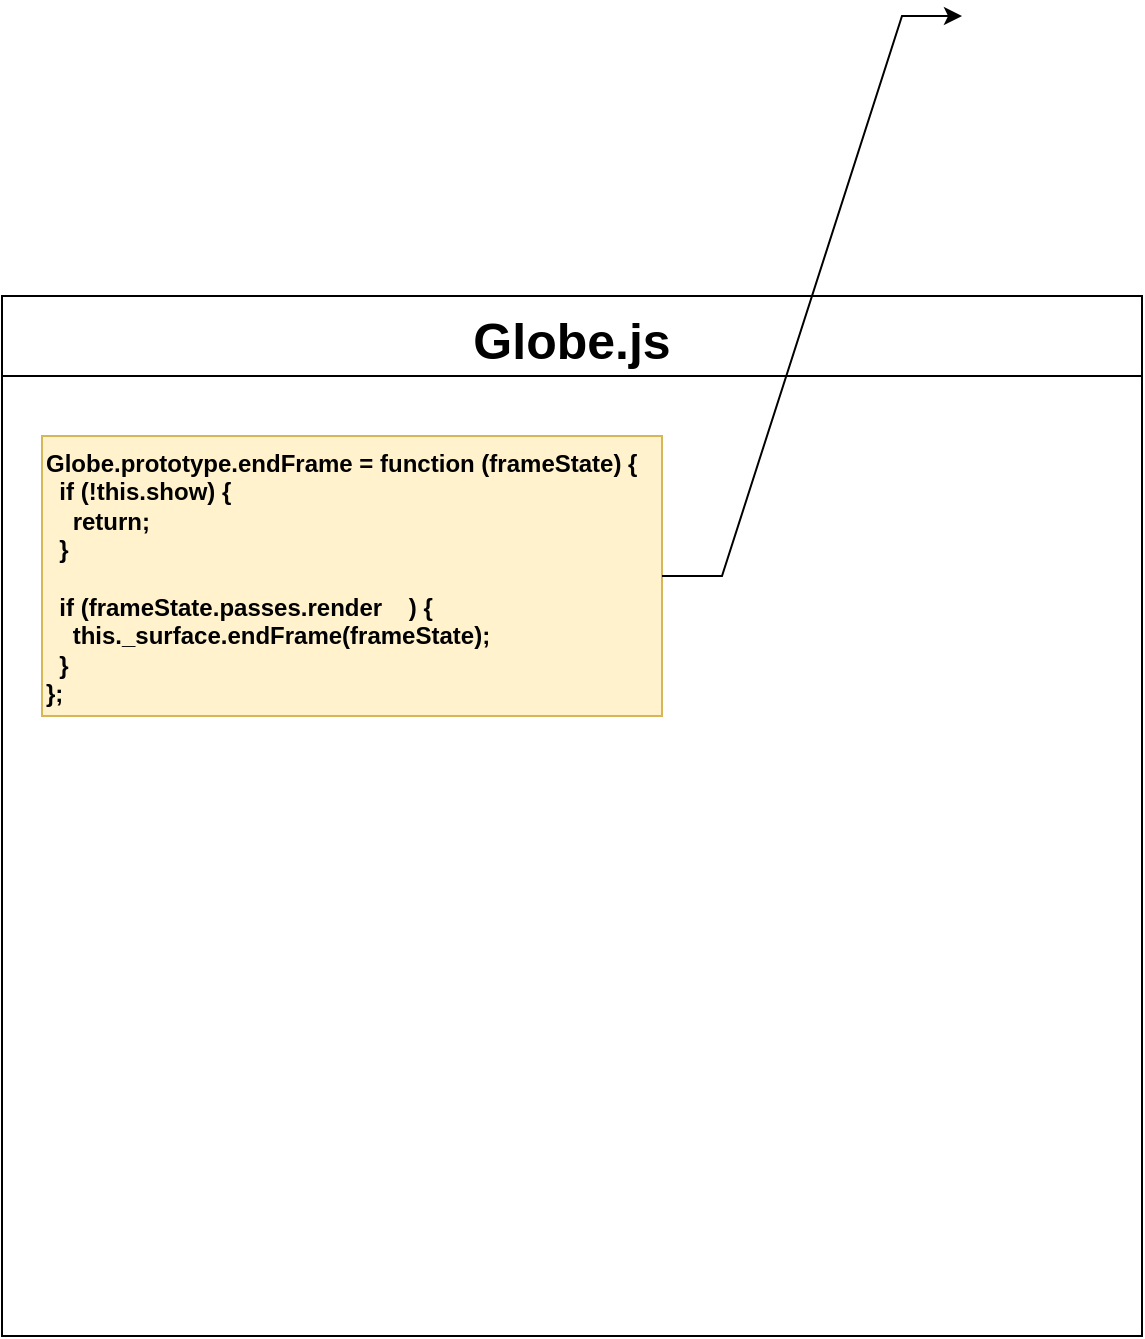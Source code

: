 <mxfile version="13.6.6" type="github"><diagram id="9aOjrgbC5z1DzK8ZOaCG" name="Page-1"><mxGraphModel dx="1185" dy="635" grid="1" gridSize="10" guides="1" tooltips="1" connect="1" arrows="1" fold="1" page="1" pageScale="1" pageWidth="827" pageHeight="1169" math="0" shadow="0"><root><mxCell id="0"/><mxCell id="1" parent="0"/><mxCell id="Ml9DXwinDKtUgd4e7UFR-4" value="Globe.js" style="swimlane;swimlaneLine=1;swimlaneFillColor=none;fontSize=25;startSize=40;" parent="1" vertex="1"><mxGeometry x="130" y="270" width="570" height="520" as="geometry"/></mxCell><mxCell id="Ml9DXwinDKtUgd4e7UFR-5" value="&lt;span style=&quot;font-size: 12px; font-weight: 700;&quot;&gt;Globe.prototype.endFrame = function (frameState) {&lt;/span&gt;&lt;br style=&quot;font-size: 12px; font-weight: 700;&quot;&gt;&lt;div style=&quot;resize: none; outline: 0px; font-size: 12px; font-weight: 700;&quot;&gt;&lt;/div&gt;&lt;span style=&quot;font-size: 12px; font-weight: 700;&quot;&gt;&amp;nbsp;&amp;nbsp;if (!this.show) {&lt;/span&gt;&lt;br style=&quot;font-size: 12px; font-weight: 700;&quot;&gt;&lt;div style=&quot;resize: none; outline: 0px; font-size: 12px; font-weight: 700;&quot;&gt;&lt;/div&gt;&lt;span style=&quot;font-size: 12px; font-weight: 700;&quot;&gt;&amp;nbsp;&amp;nbsp;&amp;nbsp;&amp;nbsp;return;&lt;/span&gt;&lt;br style=&quot;font-size: 12px; font-weight: 700;&quot;&gt;&lt;div style=&quot;resize: none; outline: 0px; font-size: 12px; font-weight: 700;&quot;&gt;&lt;/div&gt;&lt;span style=&quot;font-size: 12px; font-weight: 700;&quot;&gt;&amp;nbsp;&amp;nbsp;}&lt;/span&gt;&lt;br style=&quot;font-size: 12px; font-weight: 700;&quot;&gt;&lt;div style=&quot;resize: none; outline: 0px; font-size: 12px; font-weight: 700;&quot;&gt;&lt;/div&gt;&lt;br style=&quot;font-size: 12px; font-weight: 700;&quot;&gt;&lt;div style=&quot;resize: none; outline: 0px; font-size: 12px; font-weight: 700;&quot;&gt;&lt;/div&gt;&lt;span style=&quot;font-size: 12px; font-weight: 700;&quot;&gt;&amp;nbsp;&amp;nbsp;if (frameState.passes.render&amp;nbsp; &amp;nbsp; ) {&lt;/span&gt;&lt;br style=&quot;font-size: 12px; font-weight: 700;&quot;&gt;&lt;div style=&quot;resize: none; outline: 0px; font-size: 12px; font-weight: 700;&quot;&gt;&lt;/div&gt;&lt;span style=&quot;font-size: 12px; font-weight: 700;&quot;&gt;&amp;nbsp;&amp;nbsp;&amp;nbsp;&amp;nbsp;this._surface.endFrame(frameState);&lt;/span&gt;&lt;br style=&quot;font-size: 12px; font-weight: 700;&quot;&gt;&lt;div style=&quot;resize: none; outline: 0px; font-size: 12px; font-weight: 700;&quot;&gt;&lt;/div&gt;&lt;span style=&quot;font-size: 12px; font-weight: 700;&quot;&gt;&amp;nbsp;&amp;nbsp;}&lt;/span&gt;&lt;br style=&quot;font-size: 12px; font-weight: 700;&quot;&gt;&lt;div style=&quot;resize: none; outline: 0px; font-size: 12px; font-weight: 700;&quot;&gt;&lt;/div&gt;&lt;span style=&quot;font-size: 12px; font-weight: 700;&quot;&gt;};&lt;/span&gt;" style="rounded=0;whiteSpace=wrap;html=1;align=left;verticalAlign=top;labelPosition=center;verticalLabelPosition=middle;fontSize=12;labelBackgroundColor=none;fillColor=#fff2cc;strokeColor=#d6b656;shadow=0;sketch=0;glass=0;" parent="Ml9DXwinDKtUgd4e7UFR-4" vertex="1"><mxGeometry x="20" y="70" width="310" height="140" as="geometry"/></mxCell><mxCell id="Ml9DXwinDKtUgd4e7UFR-6" style="edgeStyle=entityRelationEdgeStyle;rounded=0;orthogonalLoop=1;jettySize=auto;html=1;fontSize=12;fontColor=#000000;" parent="1" source="Ml9DXwinDKtUgd4e7UFR-5" edge="1"><mxGeometry relative="1" as="geometry"><mxPoint x="610" y="130" as="targetPoint"/></mxGeometry></mxCell></root></mxGraphModel></diagram></mxfile>